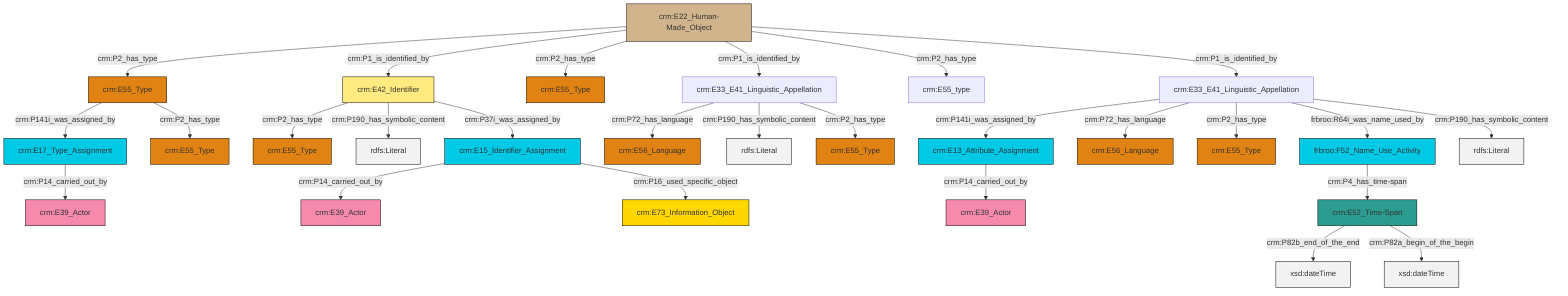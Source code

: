 graph TD
classDef Literal fill:#f2f2f2,stroke:#000000;
classDef CRM_Entity fill:#FFFFFF,stroke:#000000;
classDef Temporal_Entity fill:#00C9E6, stroke:#000000;
classDef Type fill:#E18312, stroke:#000000;
classDef Time-Span fill:#2C9C91, stroke:#000000;
classDef Appellation fill:#FFEB7F, stroke:#000000;
classDef Place fill:#008836, stroke:#000000;
classDef Persistent_Item fill:#B266B2, stroke:#000000;
classDef Conceptual_Object fill:#FFD700, stroke:#000000;
classDef Physical_Thing fill:#D2B48C, stroke:#000000;
classDef Actor fill:#f58aad, stroke:#000000;
classDef PC_Classes fill:#4ce600, stroke:#000000;
classDef Multi fill:#cccccc,stroke:#000000;

2["crm:E55_Type"]:::Type -->|crm:P141i_was_assigned_by| 3["crm:E17_Type_Assignment"]:::Temporal_Entity
0["crm:E33_E41_Linguistic_Appellation"]:::Default -->|crm:P141i_was_assigned_by| 4["crm:E13_Attribute_Assignment"]:::Temporal_Entity
4["crm:E13_Attribute_Assignment"]:::Temporal_Entity -->|crm:P14_carried_out_by| 7["crm:E39_Actor"]:::Actor
8["crm:E52_Time-Span"]:::Time-Span -->|crm:P82b_end_of_the_end| 9[xsd:dateTime]:::Literal
12["crm:E15_Identifier_Assignment"]:::Temporal_Entity -->|crm:P14_carried_out_by| 13["crm:E39_Actor"]:::Actor
14["crm:E22_Human-Made_Object"]:::Physical_Thing -->|crm:P2_has_type| 2["crm:E55_Type"]:::Type
17["crm:E33_E41_Linguistic_Appellation"]:::Default -->|crm:P72_has_language| 18["crm:E56_Language"]:::Type
20["frbroo:F52_Name_Use_Activity"]:::Temporal_Entity -->|crm:P4_has_time-span| 8["crm:E52_Time-Span"]:::Time-Span
17["crm:E33_E41_Linguistic_Appellation"]:::Default -->|crm:P190_has_symbolic_content| 21[rdfs:Literal]:::Literal
22["crm:E42_Identifier"]:::Appellation -->|crm:P2_has_type| 23["crm:E55_Type"]:::Type
3["crm:E17_Type_Assignment"]:::Temporal_Entity -->|crm:P14_carried_out_by| 25["crm:E39_Actor"]:::Actor
14["crm:E22_Human-Made_Object"]:::Physical_Thing -->|crm:P1_is_identified_by| 22["crm:E42_Identifier"]:::Appellation
22["crm:E42_Identifier"]:::Appellation -->|crm:P190_has_symbolic_content| 33[rdfs:Literal]:::Literal
0["crm:E33_E41_Linguistic_Appellation"]:::Default -->|crm:P72_has_language| 38["crm:E56_Language"]:::Type
8["crm:E52_Time-Span"]:::Time-Span -->|crm:P82a_begin_of_the_begin| 39[xsd:dateTime]:::Literal
22["crm:E42_Identifier"]:::Appellation -->|crm:P37i_was_assigned_by| 12["crm:E15_Identifier_Assignment"]:::Temporal_Entity
14["crm:E22_Human-Made_Object"]:::Physical_Thing -->|crm:P2_has_type| 36["crm:E55_Type"]:::Type
17["crm:E33_E41_Linguistic_Appellation"]:::Default -->|crm:P2_has_type| 15["crm:E55_Type"]:::Type
0["crm:E33_E41_Linguistic_Appellation"]:::Default -->|crm:P2_has_type| 29["crm:E55_Type"]:::Type
14["crm:E22_Human-Made_Object"]:::Physical_Thing -->|crm:P1_is_identified_by| 17["crm:E33_E41_Linguistic_Appellation"]:::Default
14["crm:E22_Human-Made_Object"]:::Physical_Thing -->|crm:P2_has_type| 10["crm:E55_type"]:::Default
0["crm:E33_E41_Linguistic_Appellation"]:::Default -->|frbroo:R64i_was_name_used_by| 20["frbroo:F52_Name_Use_Activity"]:::Temporal_Entity
2["crm:E55_Type"]:::Type -->|crm:P2_has_type| 5["crm:E55_Type"]:::Type
14["crm:E22_Human-Made_Object"]:::Physical_Thing -->|crm:P1_is_identified_by| 0["crm:E33_E41_Linguistic_Appellation"]:::Default
12["crm:E15_Identifier_Assignment"]:::Temporal_Entity -->|crm:P16_used_specific_object| 34["crm:E73_Information_Object"]:::Conceptual_Object
0["crm:E33_E41_Linguistic_Appellation"]:::Default -->|crm:P190_has_symbolic_content| 49[rdfs:Literal]:::Literal